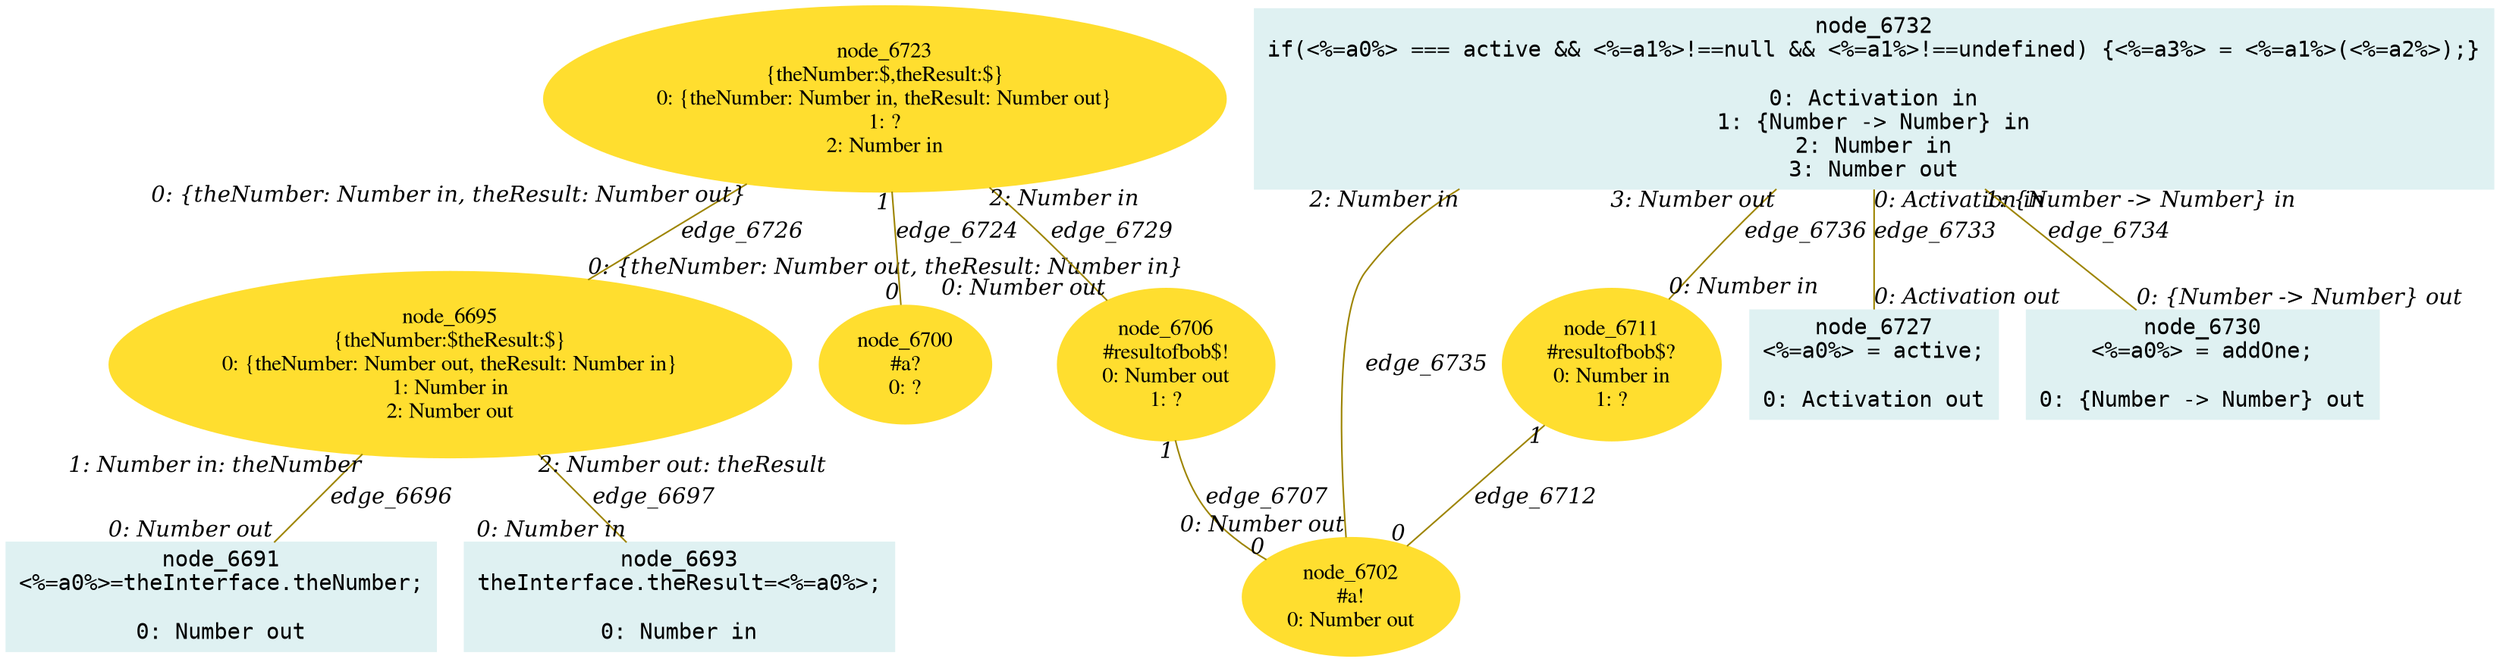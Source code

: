 digraph g{node_6691 [shape="box", style="filled", color="#dff1f2", fontname="Courier", label="node_6691
<%=a0%>=theInterface.theNumber;

0: Number out" ]
node_6693 [shape="box", style="filled", color="#dff1f2", fontname="Courier", label="node_6693
theInterface.theResult=<%=a0%>;

0: Number in" ]
node_6695 [shape="ellipse", style="filled", color="#ffde2f", fontname="Times", label="node_6695
{theNumber:$theResult:$}
0: {theNumber: Number out, theResult: Number in}
1: Number in
2: Number out" ]
node_6700 [shape="ellipse", style="filled", color="#ffde2f", fontname="Times", label="node_6700
#a?
0: ?" ]
node_6702 [shape="ellipse", style="filled", color="#ffde2f", fontname="Times", label="node_6702
#a!
0: Number out" ]
node_6706 [shape="ellipse", style="filled", color="#ffde2f", fontname="Times", label="node_6706
#resultofbob$!
0: Number out
1: ?" ]
node_6711 [shape="ellipse", style="filled", color="#ffde2f", fontname="Times", label="node_6711
#resultofbob$?
0: Number in
1: ?" ]
node_6723 [shape="ellipse", style="filled", color="#ffde2f", fontname="Times", label="node_6723
{theNumber:$,theResult:$}
0: {theNumber: Number in, theResult: Number out}
1: ?
2: Number in" ]
node_6727 [shape="box", style="filled", color="#dff1f2", fontname="Courier", label="node_6727
<%=a0%> = active;

0: Activation out" ]
node_6730 [shape="box", style="filled", color="#dff1f2", fontname="Courier", label="node_6730
<%=a0%> = addOne;

0: {Number -> Number} out" ]
node_6732 [shape="box", style="filled", color="#dff1f2", fontname="Courier", label="node_6732
if(<%=a0%> === active && <%=a1%>!==null && <%=a1%>!==undefined) {<%=a3%> = <%=a1%>(<%=a2%>);}

0: Activation in
1: {Number -> Number} in
2: Number in
3: Number out" ]
node_6695 -> node_6691 [dir=none, arrowHead=none, fontname="Times-Italic", arrowsize=1, color="#9d8400", label="edge_6696",  headlabel="0: Number out", taillabel="1: Number in: theNumber" ]
node_6695 -> node_6693 [dir=none, arrowHead=none, fontname="Times-Italic", arrowsize=1, color="#9d8400", label="edge_6697",  headlabel="0: Number in", taillabel="2: Number out: theResult" ]
node_6706 -> node_6702 [dir=none, arrowHead=none, fontname="Times-Italic", arrowsize=1, color="#9d8400", label="edge_6707",  headlabel="0", taillabel="1" ]
node_6711 -> node_6702 [dir=none, arrowHead=none, fontname="Times-Italic", arrowsize=1, color="#9d8400", label="edge_6712",  headlabel="0", taillabel="1" ]
node_6723 -> node_6700 [dir=none, arrowHead=none, fontname="Times-Italic", arrowsize=1, color="#9d8400", label="edge_6724",  headlabel="0", taillabel="1" ]
node_6723 -> node_6695 [dir=none, arrowHead=none, fontname="Times-Italic", arrowsize=1, color="#9d8400", label="edge_6726",  headlabel="0: {theNumber: Number out, theResult: Number in}", taillabel="0: {theNumber: Number in, theResult: Number out}" ]
node_6723 -> node_6706 [dir=none, arrowHead=none, fontname="Times-Italic", arrowsize=1, color="#9d8400", label="edge_6729",  headlabel="0: Number out", taillabel="2: Number in" ]
node_6732 -> node_6727 [dir=none, arrowHead=none, fontname="Times-Italic", arrowsize=1, color="#9d8400", label="edge_6733",  headlabel="0: Activation out", taillabel="0: Activation in" ]
node_6732 -> node_6730 [dir=none, arrowHead=none, fontname="Times-Italic", arrowsize=1, color="#9d8400", label="edge_6734",  headlabel="0: {Number -> Number} out", taillabel="1: {Number -> Number} in" ]
node_6732 -> node_6702 [dir=none, arrowHead=none, fontname="Times-Italic", arrowsize=1, color="#9d8400", label="edge_6735",  headlabel="0: Number out", taillabel="2: Number in" ]
node_6732 -> node_6711 [dir=none, arrowHead=none, fontname="Times-Italic", arrowsize=1, color="#9d8400", label="edge_6736",  headlabel="0: Number in", taillabel="3: Number out" ]
}